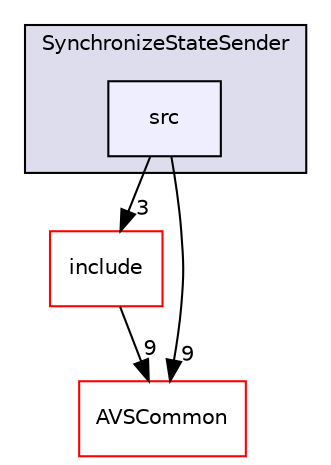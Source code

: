 digraph "/workplace/avs-device-sdk/SynchronizeStateSender/src" {
  compound=true
  node [ fontsize="10", fontname="Helvetica"];
  edge [ labelfontsize="10", labelfontname="Helvetica"];
  subgraph clusterdir_3bb03bb8f5c109658007b64753c5da0f {
    graph [ bgcolor="#ddddee", pencolor="black", label="SynchronizeStateSender" fontname="Helvetica", fontsize="10", URL="dir_3bb03bb8f5c109658007b64753c5da0f.html"]
  dir_e40776bbb9101f800c7a781e35fa1df0 [shape=box, label="src", style="filled", fillcolor="#eeeeff", pencolor="black", URL="dir_e40776bbb9101f800c7a781e35fa1df0.html"];
  }
  dir_e01b21eb0bf33027d7166255c85943c7 [shape=box label="include" fillcolor="white" style="filled" color="red" URL="dir_e01b21eb0bf33027d7166255c85943c7.html"];
  dir_13e65effb2bde530b17b3d5eefcd0266 [shape=box label="AVSCommon" fillcolor="white" style="filled" color="red" URL="dir_13e65effb2bde530b17b3d5eefcd0266.html"];
  dir_e01b21eb0bf33027d7166255c85943c7->dir_13e65effb2bde530b17b3d5eefcd0266 [headlabel="9", labeldistance=1.5 headhref="dir_000650_000017.html"];
  dir_e40776bbb9101f800c7a781e35fa1df0->dir_e01b21eb0bf33027d7166255c85943c7 [headlabel="3", labeldistance=1.5 headhref="dir_000652_000650.html"];
  dir_e40776bbb9101f800c7a781e35fa1df0->dir_13e65effb2bde530b17b3d5eefcd0266 [headlabel="9", labeldistance=1.5 headhref="dir_000652_000017.html"];
}
